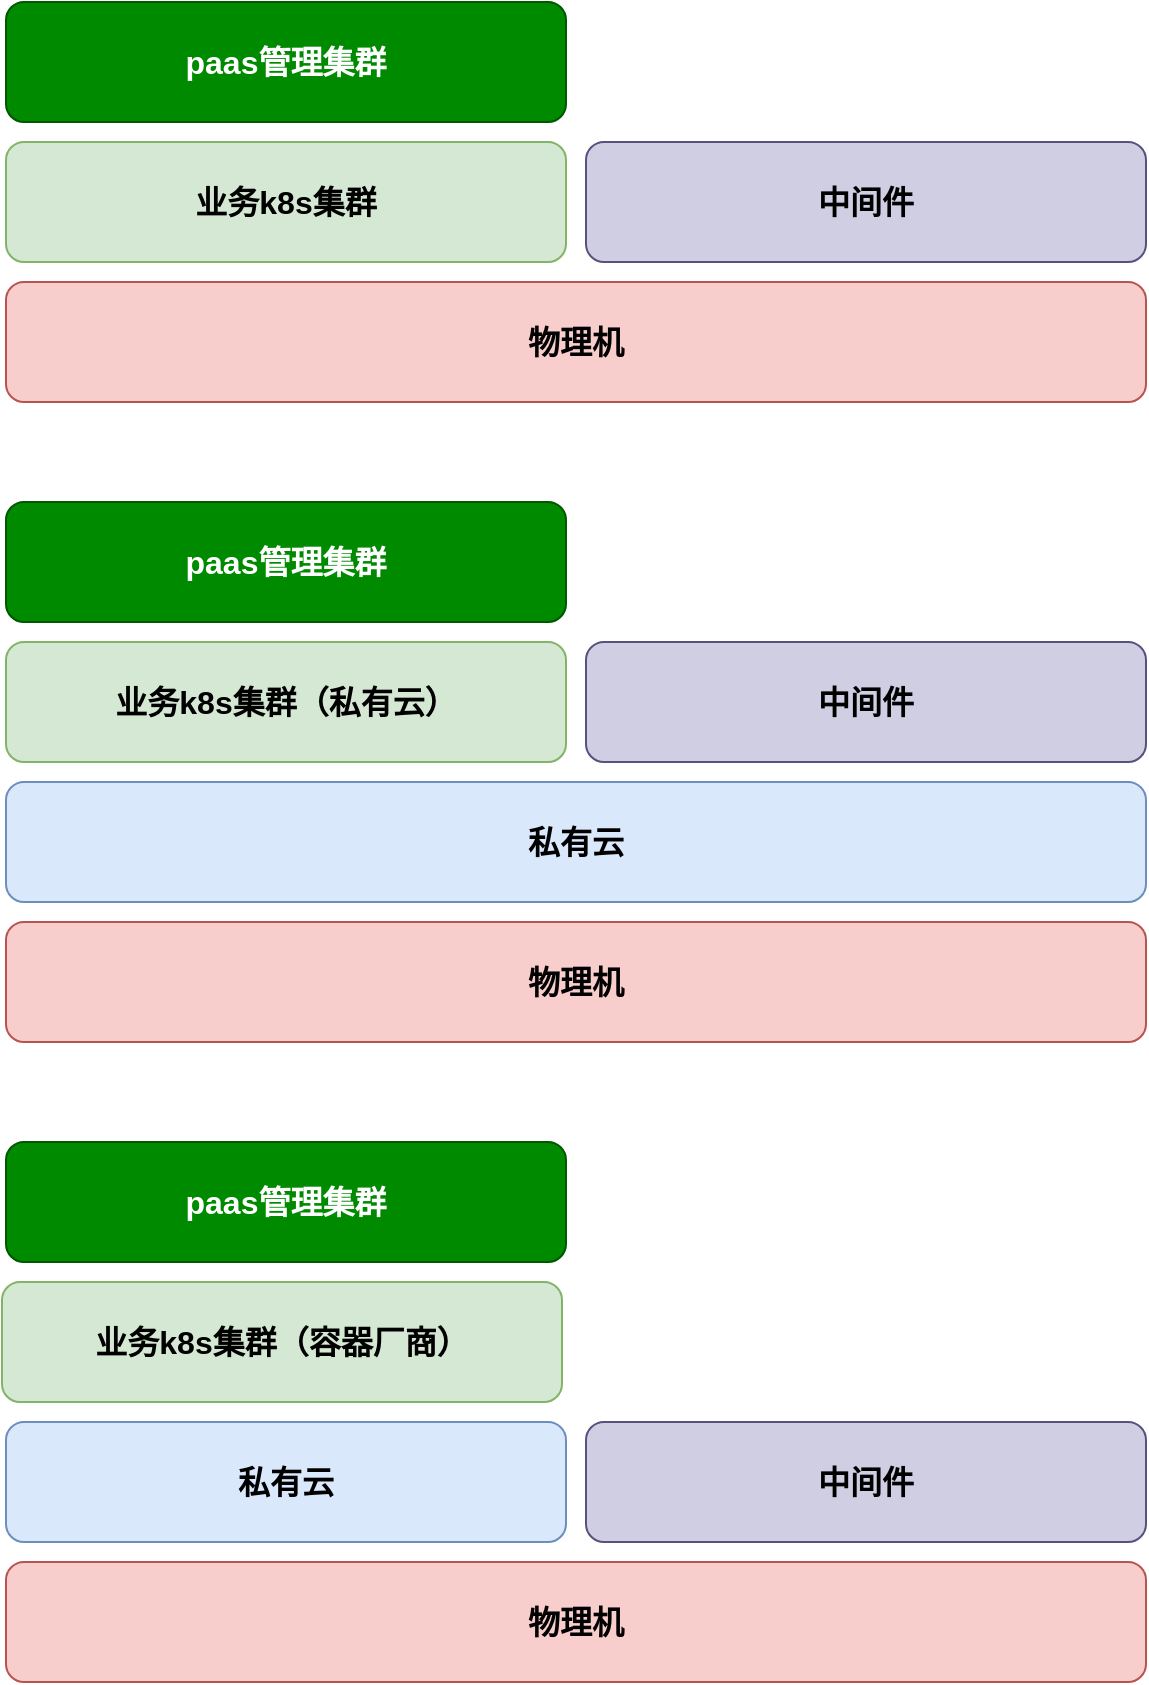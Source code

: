 <mxfile version="21.6.5" type="device">
  <diagram name="第 1 页" id="ugl-L_mCX2lovA_ee-sU">
    <mxGraphModel dx="1405" dy="932" grid="1" gridSize="10" guides="1" tooltips="1" connect="1" arrows="1" fold="1" page="1" pageScale="1" pageWidth="827" pageHeight="1169" math="0" shadow="0">
      <root>
        <mxCell id="0" />
        <mxCell id="1" parent="0" />
        <mxCell id="1UNTiGCY0LYMiBXck-68-3" value="&lt;b style=&quot;border-color: var(--border-color); font-size: 16px;&quot;&gt;物理机&lt;/b&gt;" style="rounded=1;whiteSpace=wrap;html=1;fillColor=#f8cecc;strokeColor=#b85450;" vertex="1" parent="1">
          <mxGeometry x="40" y="330" width="570" height="60" as="geometry" />
        </mxCell>
        <mxCell id="1UNTiGCY0LYMiBXck-68-4" value="&lt;span style=&quot;font-size: 16px;&quot;&gt;&lt;b&gt;业务k8s集群&lt;/b&gt;&lt;/span&gt;" style="rounded=1;whiteSpace=wrap;html=1;fillColor=#d5e8d4;strokeColor=#82b366;" vertex="1" parent="1">
          <mxGeometry x="40" y="260" width="280" height="60" as="geometry" />
        </mxCell>
        <mxCell id="1UNTiGCY0LYMiBXck-68-5" value="&lt;b style=&quot;border-color: var(--border-color); font-size: 16px;&quot;&gt;paas管理集群&lt;/b&gt;" style="rounded=1;whiteSpace=wrap;html=1;fillColor=#008a00;fontColor=#ffffff;strokeColor=#005700;" vertex="1" parent="1">
          <mxGeometry x="40" y="190" width="280" height="60" as="geometry" />
        </mxCell>
        <mxCell id="1UNTiGCY0LYMiBXck-68-15" value="&lt;span style=&quot;font-size: 16px;&quot;&gt;&lt;b&gt;中间件&lt;/b&gt;&lt;/span&gt;" style="rounded=1;whiteSpace=wrap;html=1;fillColor=#d0cee2;strokeColor=#56517e;" vertex="1" parent="1">
          <mxGeometry x="330" y="260" width="280" height="60" as="geometry" />
        </mxCell>
        <mxCell id="1UNTiGCY0LYMiBXck-68-16" value="&lt;b style=&quot;border-color: var(--border-color); font-size: 16px;&quot;&gt;私有云&lt;/b&gt;" style="rounded=1;whiteSpace=wrap;html=1;fillColor=#dae8fc;strokeColor=#6c8ebf;" vertex="1" parent="1">
          <mxGeometry x="40" y="580" width="570" height="60" as="geometry" />
        </mxCell>
        <mxCell id="1UNTiGCY0LYMiBXck-68-17" value="&lt;span style=&quot;font-size: 16px;&quot;&gt;&lt;b&gt;业务k8s集群（私有云）&lt;/b&gt;&lt;/span&gt;" style="rounded=1;whiteSpace=wrap;html=1;fillColor=#d5e8d4;strokeColor=#82b366;" vertex="1" parent="1">
          <mxGeometry x="40" y="510" width="280" height="60" as="geometry" />
        </mxCell>
        <mxCell id="1UNTiGCY0LYMiBXck-68-18" value="&lt;b style=&quot;border-color: var(--border-color); font-size: 16px;&quot;&gt;paas管理集群&lt;/b&gt;" style="rounded=1;whiteSpace=wrap;html=1;fillColor=#008a00;fontColor=#ffffff;strokeColor=#005700;" vertex="1" parent="1">
          <mxGeometry x="40" y="440" width="280" height="60" as="geometry" />
        </mxCell>
        <mxCell id="1UNTiGCY0LYMiBXck-68-19" value="&lt;span style=&quot;font-size: 16px;&quot;&gt;&lt;b&gt;中间件&lt;/b&gt;&lt;/span&gt;" style="rounded=1;whiteSpace=wrap;html=1;fillColor=#d0cee2;strokeColor=#56517e;" vertex="1" parent="1">
          <mxGeometry x="330" y="510" width="280" height="60" as="geometry" />
        </mxCell>
        <mxCell id="1UNTiGCY0LYMiBXck-68-20" value="&lt;b style=&quot;border-color: var(--border-color); font-size: 16px;&quot;&gt;物理机&lt;/b&gt;" style="rounded=1;whiteSpace=wrap;html=1;fillColor=#f8cecc;strokeColor=#b85450;" vertex="1" parent="1">
          <mxGeometry x="40" y="650" width="570" height="60" as="geometry" />
        </mxCell>
        <mxCell id="1UNTiGCY0LYMiBXck-68-21" value="&lt;b style=&quot;border-color: var(--border-color); font-size: 16px;&quot;&gt;私有云&lt;/b&gt;" style="rounded=1;whiteSpace=wrap;html=1;fillColor=#dae8fc;strokeColor=#6c8ebf;" vertex="1" parent="1">
          <mxGeometry x="40" y="900" width="280" height="60" as="geometry" />
        </mxCell>
        <mxCell id="1UNTiGCY0LYMiBXck-68-22" value="&lt;span style=&quot;font-size: 16px;&quot;&gt;&lt;b&gt;业务k8s集群（容器厂商）&lt;/b&gt;&lt;/span&gt;" style="rounded=1;whiteSpace=wrap;html=1;fillColor=#d5e8d4;strokeColor=#82b366;" vertex="1" parent="1">
          <mxGeometry x="38" y="830" width="280" height="60" as="geometry" />
        </mxCell>
        <mxCell id="1UNTiGCY0LYMiBXck-68-23" value="&lt;b style=&quot;border-color: var(--border-color); font-size: 16px;&quot;&gt;paas管理集群&lt;/b&gt;" style="rounded=1;whiteSpace=wrap;html=1;fillColor=#008a00;fontColor=#ffffff;strokeColor=#005700;" vertex="1" parent="1">
          <mxGeometry x="40" y="760" width="280" height="60" as="geometry" />
        </mxCell>
        <mxCell id="1UNTiGCY0LYMiBXck-68-24" value="&lt;span style=&quot;font-size: 16px;&quot;&gt;&lt;b&gt;中间件&lt;/b&gt;&lt;/span&gt;" style="rounded=1;whiteSpace=wrap;html=1;fillColor=#d0cee2;strokeColor=#56517e;" vertex="1" parent="1">
          <mxGeometry x="330" y="900" width="280" height="60" as="geometry" />
        </mxCell>
        <mxCell id="1UNTiGCY0LYMiBXck-68-25" value="&lt;b style=&quot;border-color: var(--border-color); font-size: 16px;&quot;&gt;物理机&lt;/b&gt;" style="rounded=1;whiteSpace=wrap;html=1;fillColor=#f8cecc;strokeColor=#b85450;" vertex="1" parent="1">
          <mxGeometry x="40" y="970" width="570" height="60" as="geometry" />
        </mxCell>
      </root>
    </mxGraphModel>
  </diagram>
</mxfile>
